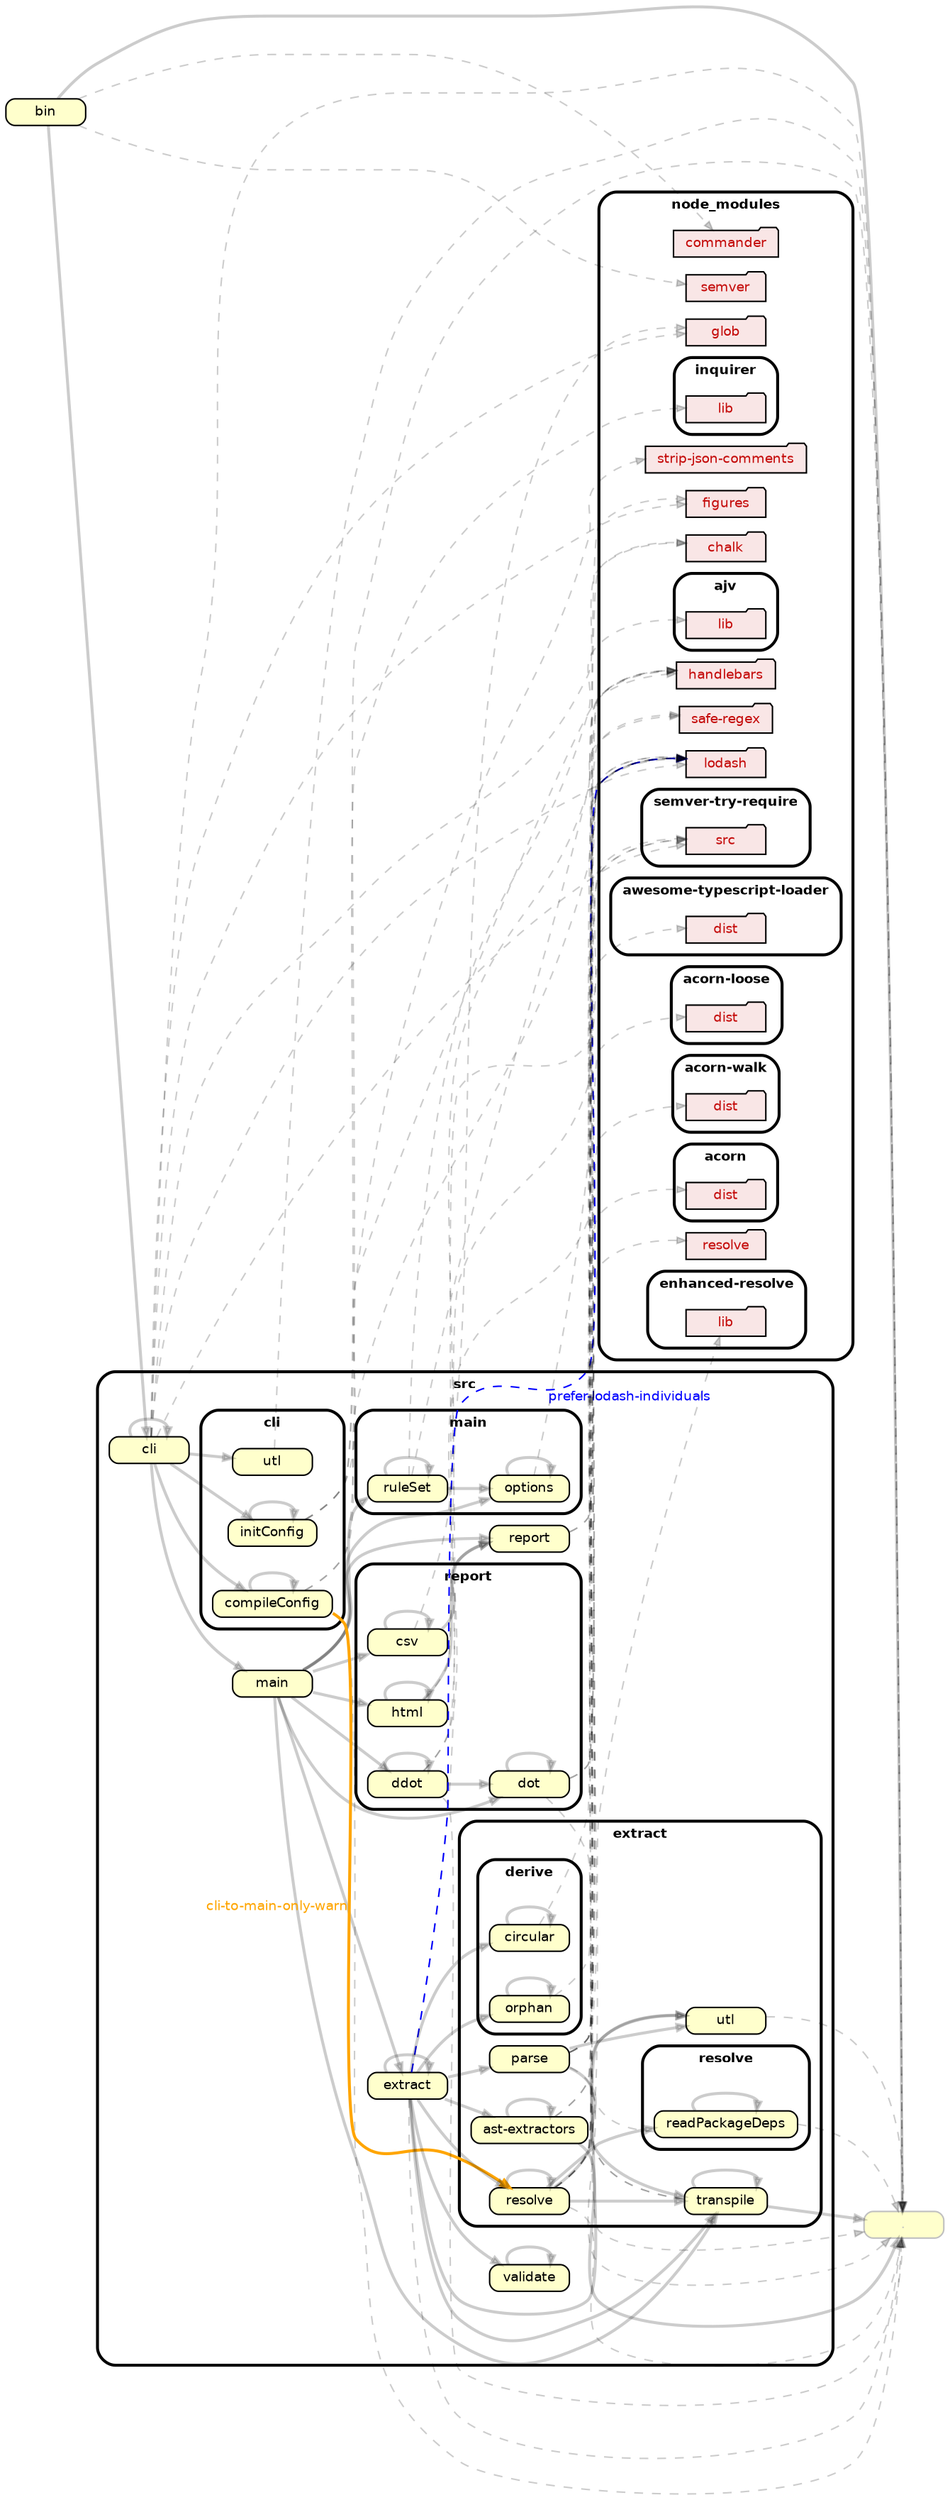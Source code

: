 strict digraph "dependency-cruiser output"{
    ordering="out" rankdir="LR" splines="true" overlap="false" nodesep="0.16" ranksep="0.18" fontname="Helvetica-bold" fontsize="9" style="rounded,bold,filled" fillcolor="#ffffff" compound="true"
    node [shape="box" style="rounded, filled" height="0.2" color="black" fillcolor="#ffffcc" fontcolor="black" fontname="Helvetica" fontsize="9"]
    edge [arrowhead="normal" arrowsize="0.6" penwidth="2.0" color="#00000033" fontname="Helvetica" fontsize="9"]

    "." [label="." color="grey" fontcolor="grey"]
    "bin" [label="bin" ]
    "bin" -> "."
    "bin" -> "src/cli"
    "bin" -> "node_modules/commander" [style="dashed" penwidth="1.0"]
    "bin" -> "node_modules/semver" [style="dashed" penwidth="1.0"]
    subgraph "cluster_node_modules" {label="node_modules" subgraph "cluster_node_modules/acorn-loose" {label="acorn-loose" "node_modules/acorn-loose/dist" [label="dist" shape="folder" fillcolor="#c40b0a1a" fontcolor="#c40b0a"] } }
    subgraph "cluster_node_modules" {label="node_modules" subgraph "cluster_node_modules/acorn-walk" {label="acorn-walk" "node_modules/acorn-walk/dist" [label="dist" shape="folder" fillcolor="#c40b0a1a" fontcolor="#c40b0a"] } }
    subgraph "cluster_node_modules" {label="node_modules" subgraph "cluster_node_modules/acorn" {label="acorn" "node_modules/acorn/dist" [label="dist" shape="folder" fillcolor="#c40b0a1a" fontcolor="#c40b0a"] } }
    subgraph "cluster_node_modules" {label="node_modules" subgraph "cluster_node_modules/ajv" {label="ajv" "node_modules/ajv/lib" [label="lib" shape="folder" fillcolor="#c40b0a1a" fontcolor="#c40b0a"] } }
    subgraph "cluster_node_modules" {label="node_modules" subgraph "cluster_node_modules/awesome-typescript-loader" {label="awesome-typescript-loader" "node_modules/awesome-typescript-loader/dist" [label="dist" shape="folder" fillcolor="#c40b0a1a" fontcolor="#c40b0a"] } }
    subgraph "cluster_node_modules" {label="node_modules" "node_modules/chalk" [label="chalk" shape="folder" fillcolor="#c40b0a1a" fontcolor="#c40b0a"] }
    subgraph "cluster_node_modules" {label="node_modules" "node_modules/commander" [label="commander" shape="folder" fillcolor="#c40b0a1a" fontcolor="#c40b0a"] }
    subgraph "cluster_node_modules" {label="node_modules" subgraph "cluster_node_modules/enhanced-resolve" {label="enhanced-resolve" "node_modules/enhanced-resolve/lib" [label="lib" shape="folder" fillcolor="#c40b0a1a" fontcolor="#c40b0a"] } }
    subgraph "cluster_node_modules" {label="node_modules" "node_modules/figures" [label="figures" shape="folder" fillcolor="#c40b0a1a" fontcolor="#c40b0a"] }
    subgraph "cluster_node_modules" {label="node_modules" "node_modules/glob" [label="glob" shape="folder" fillcolor="#c40b0a1a" fontcolor="#c40b0a"] }
    subgraph "cluster_node_modules" {label="node_modules" "node_modules/handlebars" [label="handlebars" shape="folder" fillcolor="#c40b0a1a" fontcolor="#c40b0a"] }
    subgraph "cluster_node_modules" {label="node_modules" subgraph "cluster_node_modules/inquirer" {label="inquirer" "node_modules/inquirer/lib" [label="lib" shape="folder" fillcolor="#c40b0a1a" fontcolor="#c40b0a"] } }
    subgraph "cluster_node_modules" {label="node_modules" "node_modules/lodash" [label="lodash" shape="folder" fillcolor="#c40b0a1a" fontcolor="#c40b0a"] }
    subgraph "cluster_node_modules" {label="node_modules" "node_modules/resolve" [label="resolve" shape="folder" fillcolor="#c40b0a1a" fontcolor="#c40b0a"] }
    subgraph "cluster_node_modules" {label="node_modules" "node_modules/safe-regex" [label="safe-regex" shape="folder" fillcolor="#c40b0a1a" fontcolor="#c40b0a"] }
    subgraph "cluster_node_modules" {label="node_modules" "node_modules/semver" [label="semver" shape="folder" fillcolor="#c40b0a1a" fontcolor="#c40b0a"] }
    subgraph "cluster_node_modules" {label="node_modules" subgraph "cluster_node_modules/semver-try-require" {label="semver-try-require" "node_modules/semver-try-require/src" [label="src" shape="folder" fillcolor="#c40b0a1a" fontcolor="#c40b0a"] } }
    subgraph "cluster_node_modules" {label="node_modules" "node_modules/strip-json-comments" [label="strip-json-comments" shape="folder" fillcolor="#c40b0a1a" fontcolor="#c40b0a"] }
    subgraph "cluster_src" {label="src" "src/cli" [label="cli" ] }
    "src/cli" -> "src/main"
    "src/cli" -> "src/cli"
    "src/cli" -> "src/cli/initConfig"
    "src/cli" -> "src/cli/utl"
    "src/cli" -> "node_modules/glob" [style="dashed" penwidth="1.0"]
    "src/cli" -> "node_modules/lodash" [style="dashed" penwidth="1.0"]
    "src/cli" -> "node_modules/chalk" [style="dashed" penwidth="1.0"]
    "src/cli" -> "node_modules/figures" [style="dashed" penwidth="1.0"]
    "src/cli" -> "src/cli/compileConfig"
    "src/cli" -> "." [style="dashed" penwidth="1.0"]
    "src/cli" -> "node_modules/semver-try-require/src" [style="dashed" penwidth="1.0"]
    subgraph "cluster_src" {label="src" subgraph "cluster_src/cli" {label="cli" "src/cli/compileConfig" [label="compileConfig" ] } }
    "src/cli/compileConfig" -> "src/extract/resolve" [xlabel="cli-to-main-only-warn" tooltip="cli-to-main-only-warn" fontcolor="orange" color="orange"]
    "src/cli/compileConfig" -> "src/cli/compileConfig"
    "src/cli/compileConfig" -> "." [style="dashed" penwidth="1.0"]
    "src/cli/compileConfig" -> "node_modules/lodash" [style="dashed" penwidth="1.0"]
    "src/cli/compileConfig" -> "node_modules/strip-json-comments" [style="dashed" penwidth="1.0"]
    subgraph "cluster_src" {label="src" subgraph "cluster_src/cli" {label="cli" "src/cli/initConfig" [label="initConfig" ] } }
    "src/cli/initConfig" -> "src/cli/initConfig"
    "src/cli/initConfig" -> "." [style="dashed" penwidth="1.0"]
    "src/cli/initConfig" -> "node_modules/handlebars" [style="dashed" penwidth="1.0"]
    "src/cli/initConfig" -> "node_modules/inquirer/lib" [style="dashed" penwidth="1.0"]
    subgraph "cluster_src" {label="src" subgraph "cluster_src/cli" {label="cli" "src/cli/utl" [label="utl" ] } }
    "src/cli/utl" -> "." [style="dashed" penwidth="1.0"]
    subgraph "cluster_src" {label="src" "src/extract" [label="extract" ] }
    "src/extract" -> "src/extract"
    "src/extract" -> "src/extract/derive/circular"
    "src/extract" -> "src/extract/derive/orphan"
    "src/extract" -> "src/extract/utl"
    "src/extract" -> "node_modules/lodash" [xlabel="prefer-lodash-individuals" tooltip="prefer-lodash-individuals" style="dashed" penwidth="1.0" fontcolor="blue" color="blue"]
    "src/extract" -> "src/validate"
    "src/extract" -> "src/extract/ast-extractors"
    "src/extract" -> "src/extract/parse"
    "src/extract" -> "src/extract/resolve"
    "src/extract" -> "." [style="dashed" penwidth="1.0"]
    "src/extract" -> "src/extract/transpile"
    "src/extract" -> "node_modules/glob" [style="dashed" penwidth="1.0"]
    subgraph "cluster_src" {label="src" subgraph "cluster_src/extract" {label="extract" "src/extract/ast-extractors" [label="ast-extractors" ] } }
    "src/extract/ast-extractors" -> "src/extract/ast-extractors"
    "src/extract/ast-extractors" -> "node_modules/acorn-walk/dist" [style="dashed" penwidth="1.0"]
    "src/extract/ast-extractors" -> "."
    "src/extract/ast-extractors" -> "node_modules/semver-try-require/src" [style="dashed" penwidth="1.0"]
    subgraph "cluster_src" {label="src" subgraph "cluster_src/extract" {label="extract" subgraph "cluster_src/extract/derive" {label="derive" "src/extract/derive/circular" [label="circular" ] } } }
    "src/extract/derive/circular" -> "src/extract/derive/circular"
    "src/extract/derive/circular" -> "node_modules/lodash" [style="dashed" penwidth="1.0"]
    subgraph "cluster_src" {label="src" subgraph "cluster_src/extract" {label="extract" subgraph "cluster_src/extract/derive" {label="derive" "src/extract/derive/orphan" [label="orphan" ] } } }
    "src/extract/derive/orphan" -> "src/extract/derive/orphan"
    "src/extract/derive/orphan" -> "node_modules/lodash" [style="dashed" penwidth="1.0"]
    subgraph "cluster_src" {label="src" subgraph "cluster_src/extract" {label="extract" "src/extract/parse" [label="parse" ] } }
    "src/extract/parse" -> "src/extract/transpile"
    "src/extract/parse" -> "src/extract/utl"
    "src/extract/parse" -> "node_modules/acorn/dist" [style="dashed" penwidth="1.0"]
    "src/extract/parse" -> "node_modules/acorn-loose/dist" [style="dashed" penwidth="1.0"]
    "src/extract/parse" -> "." [style="dashed" penwidth="1.0"]
    "src/extract/parse" -> "node_modules/lodash" [style="dashed" penwidth="1.0"]
    "src/extract/parse" -> "node_modules/semver-try-require/src" [style="dashed" penwidth="1.0"]
    subgraph "cluster_src" {label="src" subgraph "cluster_src/extract" {label="extract" "src/extract/resolve" [label="resolve" ] } }
    "src/extract/resolve" -> "src/extract/utl"
    "src/extract/resolve" -> "src/extract/resolve"
    "src/extract/resolve" -> "." [style="dashed" penwidth="1.0"]
    "src/extract/resolve" -> "src/extract/resolve/readPackageDeps"
    "src/extract/resolve" -> "node_modules/lodash" [style="dashed" penwidth="1.0"]
    "src/extract/resolve" -> "node_modules/resolve" [style="dashed" penwidth="1.0"]
    "src/extract/resolve" -> "node_modules/enhanced-resolve/lib" [style="dashed" penwidth="1.0"]
    "src/extract/resolve" -> "src/extract/transpile"
    "src/extract/resolve" -> "node_modules/awesome-typescript-loader/dist" [style="dashed" penwidth="1.0"]
    subgraph "cluster_src" {label="src" subgraph "cluster_src/extract" {label="extract" subgraph "cluster_src/extract/resolve" {label="resolve" "src/extract/resolve/readPackageDeps" [label="readPackageDeps" ] } } }
    "src/extract/resolve/readPackageDeps" -> "src/extract/resolve/readPackageDeps"
    "src/extract/resolve/readPackageDeps" -> "." [style="dashed" penwidth="1.0"]
    "src/extract/resolve/readPackageDeps" -> "node_modules/lodash" [style="dashed" penwidth="1.0"]
    subgraph "cluster_src" {label="src" subgraph "cluster_src/extract" {label="extract" "src/extract/transpile" [label="transpile" ] } }
    "src/extract/transpile" -> "src/extract/transpile"
    "src/extract/transpile" -> "."
    "src/extract/transpile" -> "node_modules/semver-try-require/src" [style="dashed" penwidth="1.0"]
    "src/extract/transpile" -> "node_modules/lodash" [style="dashed" penwidth="1.0"]
    subgraph "cluster_src" {label="src" subgraph "cluster_src/extract" {label="extract" "src/extract/utl" [label="utl" ] } }
    "src/extract/utl" -> "." [style="dashed" penwidth="1.0"]
    subgraph "cluster_src" {label="src" "src/main" [label="main" ] }
    "src/main" -> "src/extract"
    "src/main" -> "src/extract/transpile"
    "src/main" -> "src/report/csv"
    "src/main" -> "src/report/ddot"
    "src/main" -> "src/report/dot"
    "src/main" -> "src/report"
    "src/main" -> "src/report/html"
    "src/main" -> "src/main/options"
    "src/main" -> "src/main/ruleSet"
    subgraph "cluster_src" {label="src" subgraph "cluster_src/main" {label="main" "src/main/options" [label="options" ] } }
    "src/main/options" -> "src/main/options"
    "src/main/options" -> "node_modules/safe-regex" [style="dashed" penwidth="1.0"]
    subgraph "cluster_src" {label="src" subgraph "cluster_src/main" {label="main" "src/main/ruleSet" [label="ruleSet" ] } }
    "src/main/ruleSet" -> "src/main/options"
    "src/main/ruleSet" -> "src/main/ruleSet"
    "src/main/ruleSet" -> "node_modules/ajv/lib" [style="dashed" penwidth="1.0"]
    "src/main/ruleSet" -> "node_modules/safe-regex" [style="dashed" penwidth="1.0"]
    subgraph "cluster_src" {label="src" "src/report" [label="report" ] }
    "src/report" -> "node_modules/chalk" [style="dashed" penwidth="1.0"]
    "src/report" -> "node_modules/figures" [style="dashed" penwidth="1.0"]
    subgraph "cluster_src" {label="src" subgraph "cluster_src/report" {label="report" "src/report/csv" [label="csv" ] } }
    "src/report/csv" -> "src/report"
    "src/report/csv" -> "src/report/csv"
    "src/report/csv" -> "node_modules/handlebars" [style="dashed" penwidth="1.0"]
    subgraph "cluster_src" {label="src" subgraph "cluster_src/report" {label="report" "src/report/ddot" [label="ddot" ] } }
    "src/report/ddot" -> "src/report/dot"
    "src/report/ddot" -> "src/report/ddot"
    "src/report/ddot" -> "node_modules/handlebars" [style="dashed" penwidth="1.0"]
    "src/report/ddot" -> "node_modules/lodash" [style="dashed" penwidth="1.0"]
    "src/report/ddot" -> "." [style="dashed" penwidth="1.0"]
    subgraph "cluster_src" {label="src" subgraph "cluster_src/report" {label="report" "src/report/dot" [label="dot" ] } }
    "src/report/dot" -> "src/report/dot"
    "src/report/dot" -> "node_modules/lodash" [style="dashed" penwidth="1.0"]
    "src/report/dot" -> "node_modules/handlebars" [style="dashed" penwidth="1.0"]
    "src/report/dot" -> "." [style="dashed" penwidth="1.0"]
    subgraph "cluster_src" {label="src" subgraph "cluster_src/report" {label="report" "src/report/html" [label="html" ] } }
    "src/report/html" -> "src/report"
    "src/report/html" -> "src/report/html"
    "src/report/html" -> "node_modules/handlebars" [style="dashed" penwidth="1.0"]
    subgraph "cluster_src" {label="src" "src/validate" [label="validate" ] }
    "src/validate" -> "src/validate"
}
